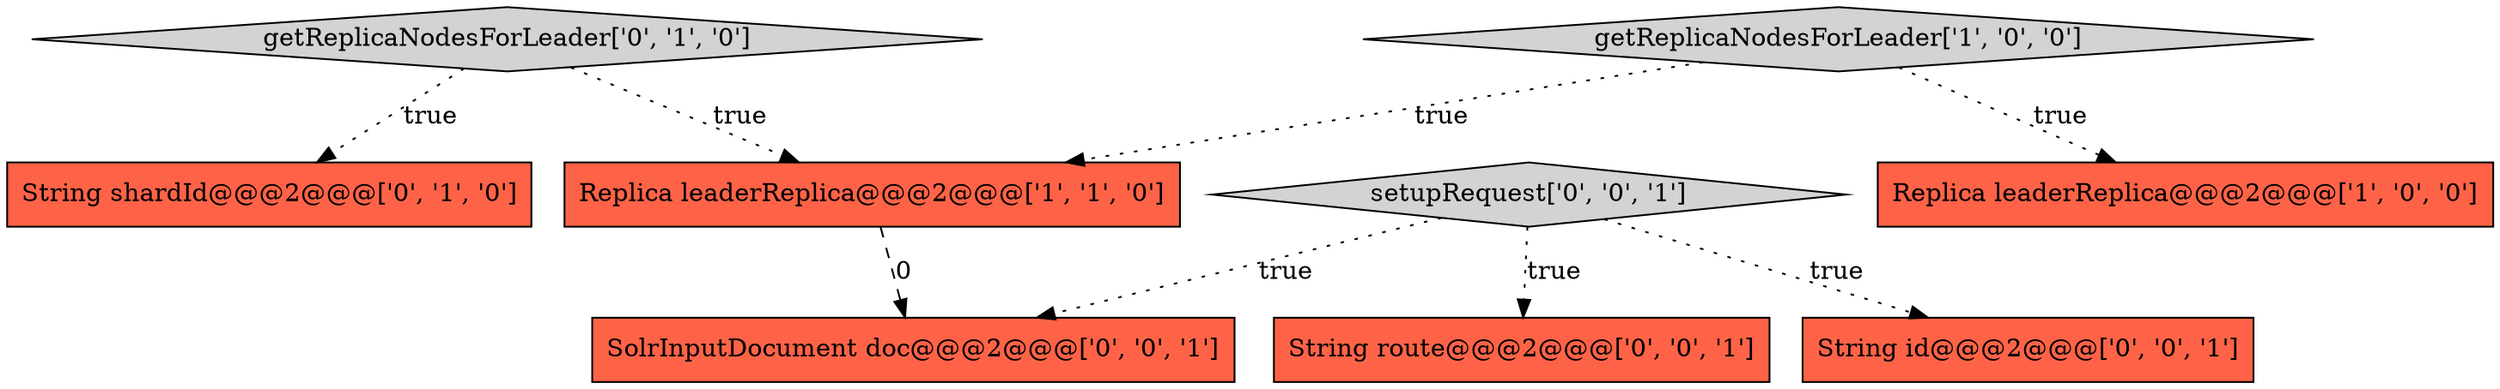 digraph {
5 [style = filled, label = "String id@@@2@@@['0', '0', '1']", fillcolor = tomato, shape = box image = "AAA0AAABBB3BBB"];
2 [style = filled, label = "Replica leaderReplica@@@2@@@['1', '1', '0']", fillcolor = tomato, shape = box image = "AAA0AAABBB1BBB"];
4 [style = filled, label = "getReplicaNodesForLeader['0', '1', '0']", fillcolor = lightgray, shape = diamond image = "AAA0AAABBB2BBB"];
1 [style = filled, label = "Replica leaderReplica@@@2@@@['1', '0', '0']", fillcolor = tomato, shape = box image = "AAA0AAABBB1BBB"];
7 [style = filled, label = "String route@@@2@@@['0', '0', '1']", fillcolor = tomato, shape = box image = "AAA0AAABBB3BBB"];
0 [style = filled, label = "getReplicaNodesForLeader['1', '0', '0']", fillcolor = lightgray, shape = diamond image = "AAA0AAABBB1BBB"];
3 [style = filled, label = "String shardId@@@2@@@['0', '1', '0']", fillcolor = tomato, shape = box image = "AAA0AAABBB2BBB"];
6 [style = filled, label = "setupRequest['0', '0', '1']", fillcolor = lightgray, shape = diamond image = "AAA0AAABBB3BBB"];
8 [style = filled, label = "SolrInputDocument doc@@@2@@@['0', '0', '1']", fillcolor = tomato, shape = box image = "AAA0AAABBB3BBB"];
0->2 [style = dotted, label="true"];
2->8 [style = dashed, label="0"];
6->5 [style = dotted, label="true"];
6->8 [style = dotted, label="true"];
0->1 [style = dotted, label="true"];
4->3 [style = dotted, label="true"];
6->7 [style = dotted, label="true"];
4->2 [style = dotted, label="true"];
}
